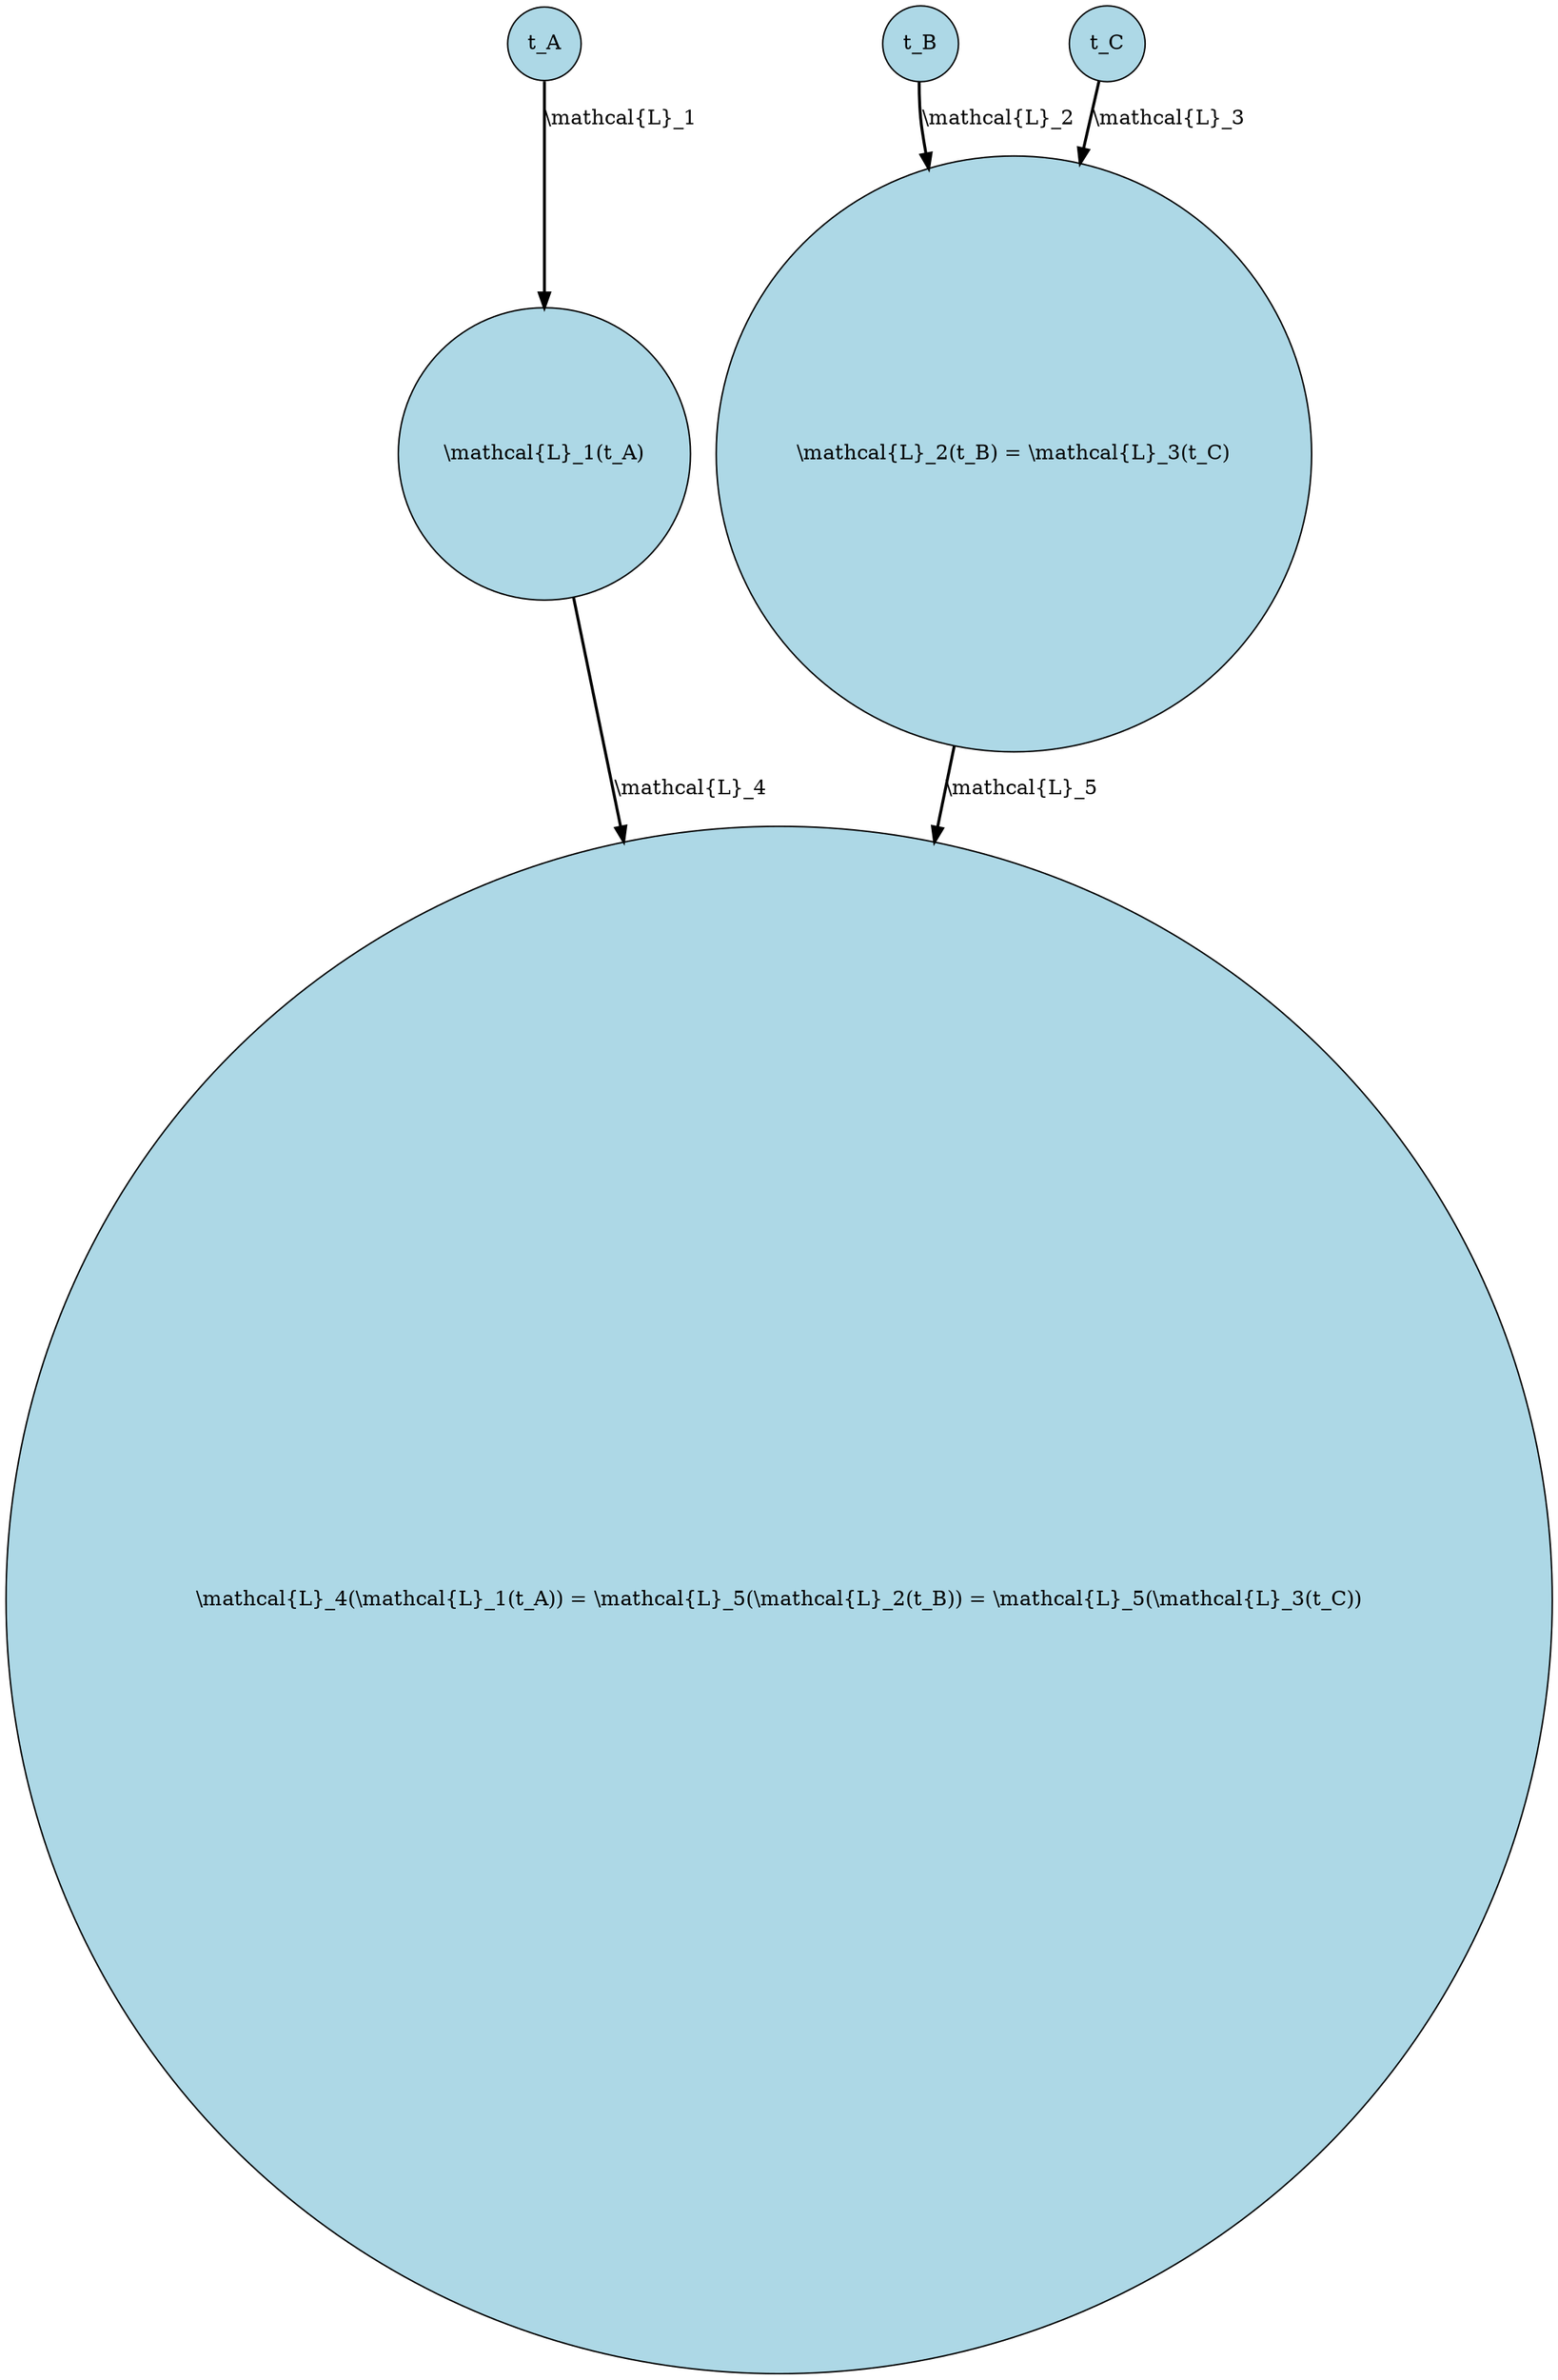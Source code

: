 strict digraph "generative-perspective" {
  node [shape="circle",style="filled",fillcolor="lightblue"];
  edge [style="bold"];
  ordering="in";

  "A" [label="t_A"]
  "B" [label="t_B"]
  "C" [label="t_C"]
  "A'" [label="\\mathcal{L}_1(t_A)"];
  "B int C" [label="\\mathcal{L}_2(t_B) = \\mathcal{L}_3(t_C)"];
  "A int B int C" [label="\\mathcal{L}_4(\\mathcal{L}_1(t_A)) = \\mathcal{L}_5(\\mathcal{L}_2(t_B)) = \\mathcal{L}_5(\\mathcal{L}_3(t_C))"];

  "A" -> "A'" [label="\\mathcal{L}_1"];
  "B" -> "B int C" [label="\\mathcal{L}_2"];
  "C" -> "B int C" [label="\\mathcal{L}_3"];
  "A'" -> "A int B int C" [label="\\mathcal{L}_4"];
  "B int C" -> "A int B int C" [label="\\mathcal{L}_5"];
}
